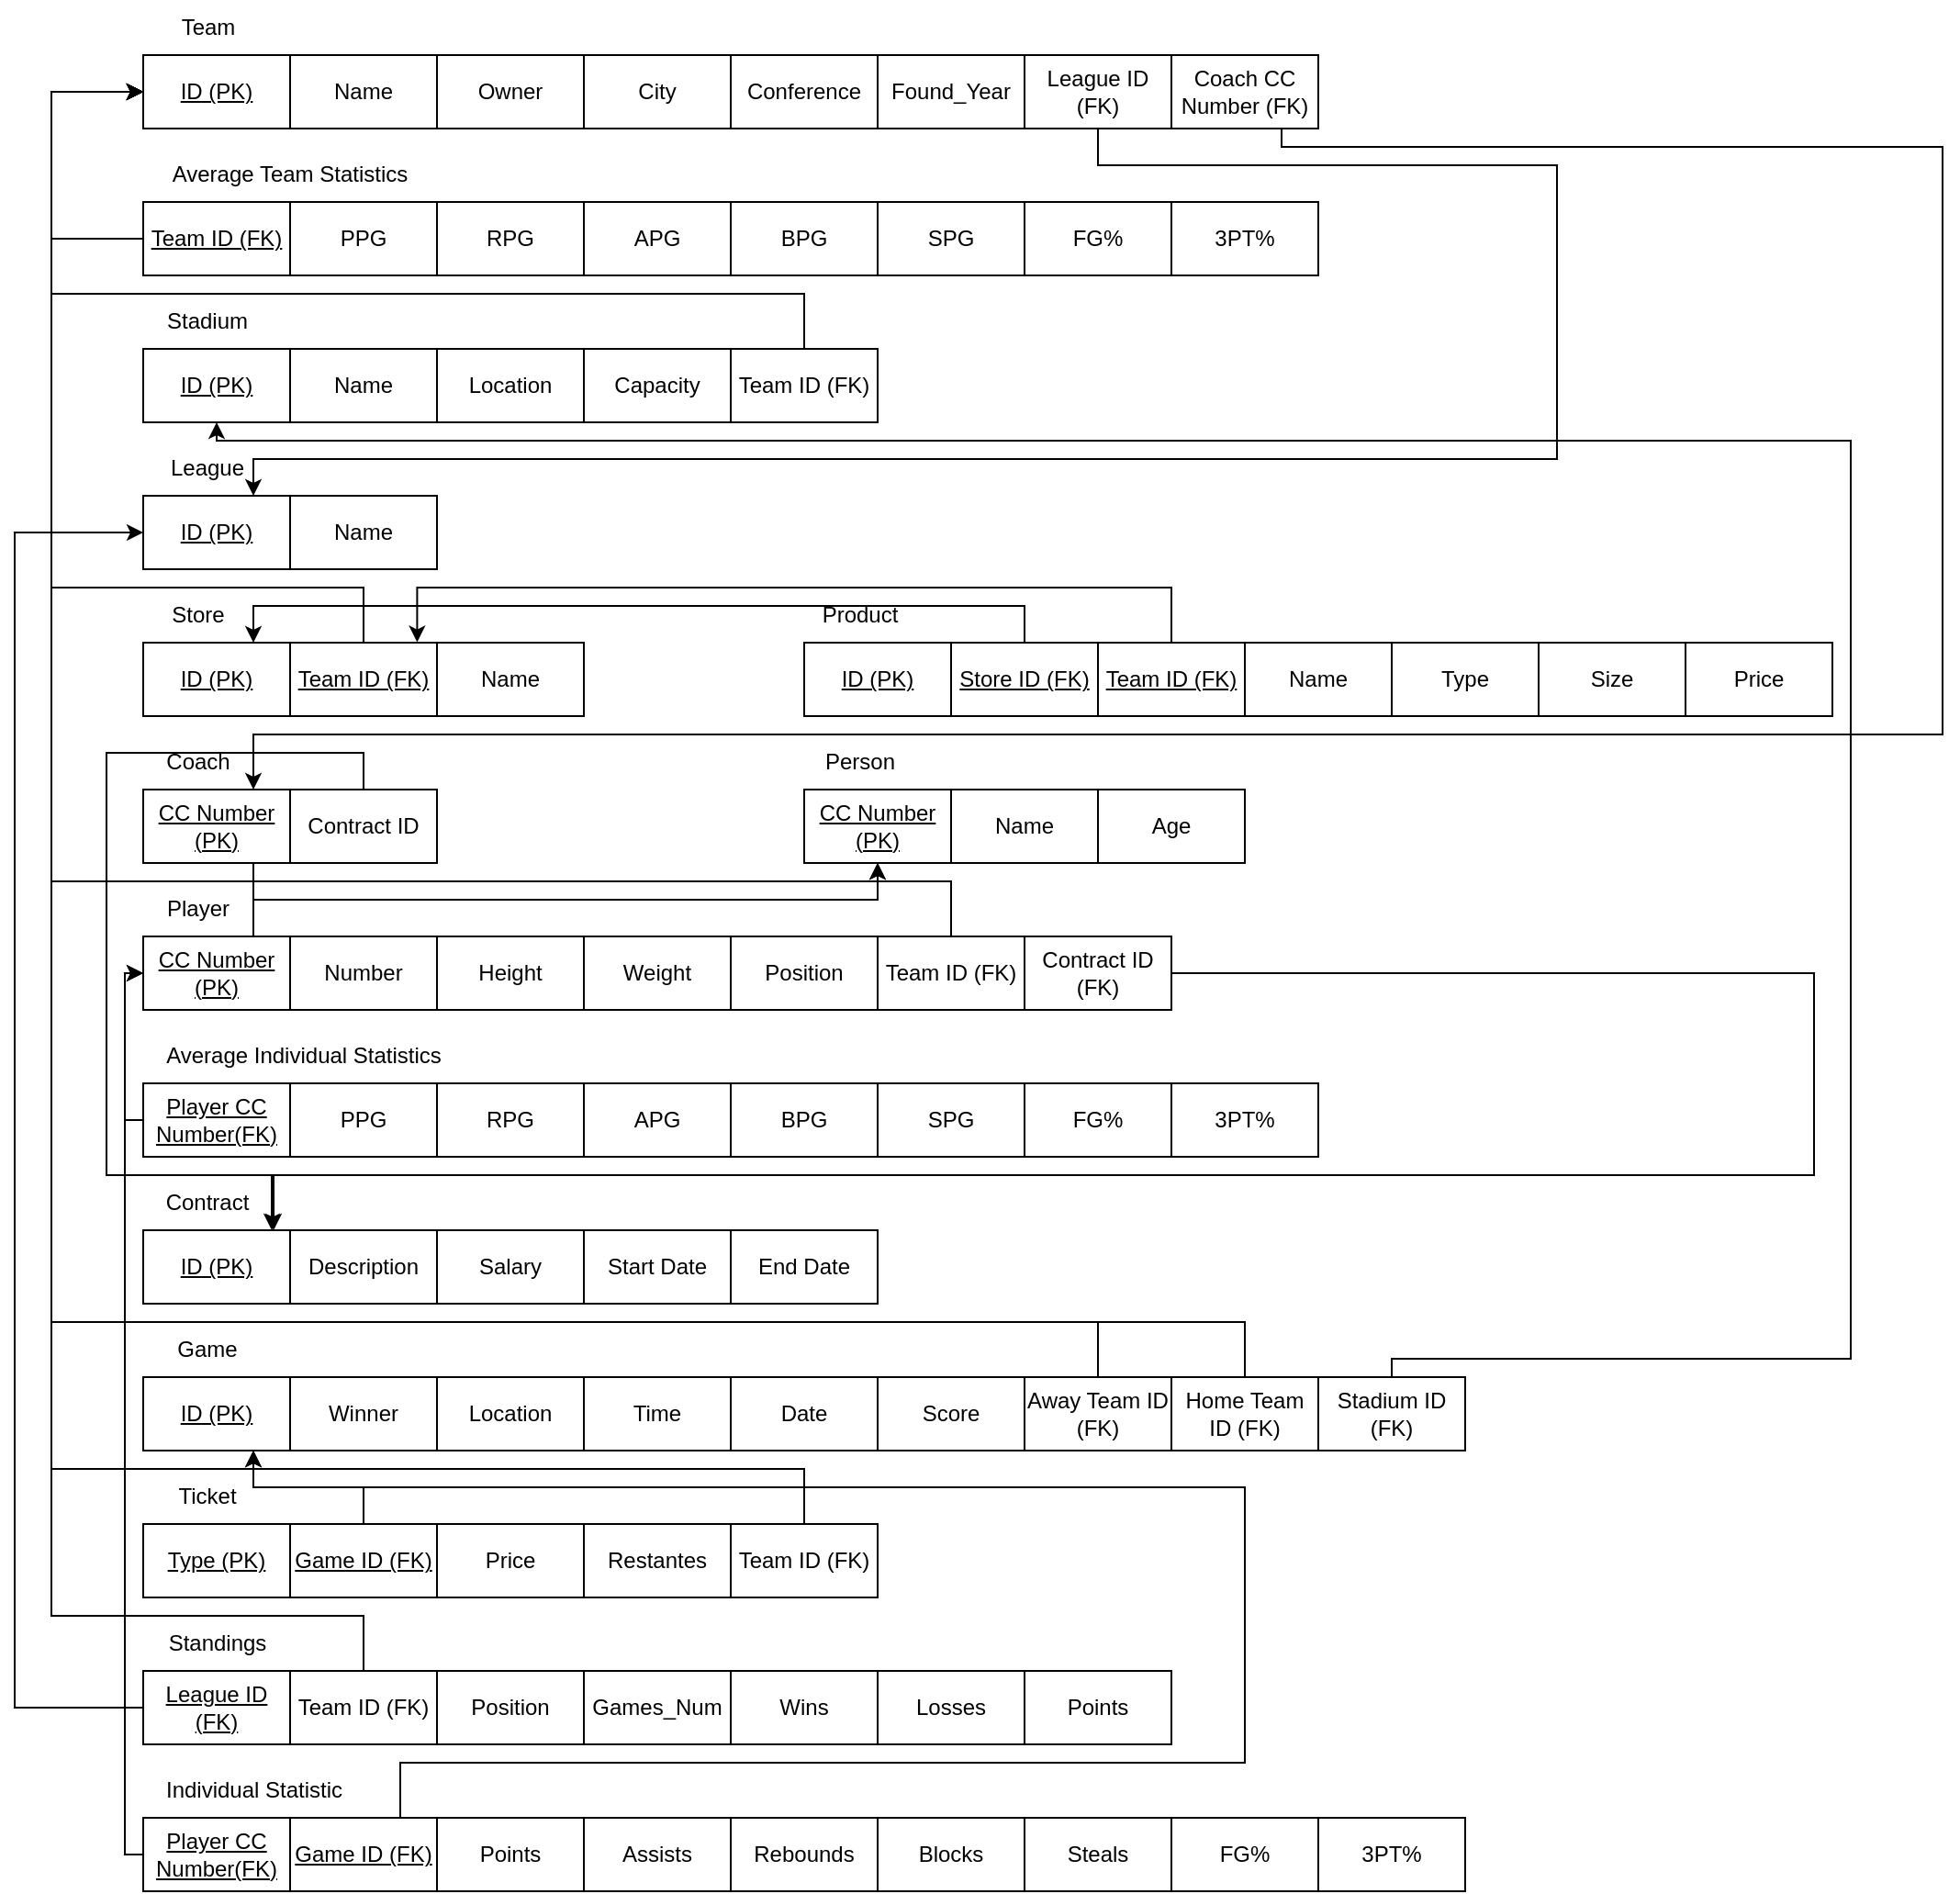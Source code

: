 <mxfile version="21.1.2" type="device">
  <diagram id="oLIgsOWftY_Ah2lZ6WgQ" name="Página-1">
    <mxGraphModel dx="708" dy="782" grid="1" gridSize="10" guides="1" tooltips="1" connect="1" arrows="1" fold="1" page="1" pageScale="1" pageWidth="827" pageHeight="1169" math="0" shadow="0">
      <root>
        <mxCell id="0" />
        <mxCell id="1" parent="0" />
        <mxCell id="G8rt144WM2_cW-RHIFGg-1" value="&lt;u&gt;ID (PK)&lt;/u&gt;" style="rounded=0;whiteSpace=wrap;html=1;" parent="1" vertex="1">
          <mxGeometry x="80" y="40" width="80" height="40" as="geometry" />
        </mxCell>
        <mxCell id="G8rt144WM2_cW-RHIFGg-2" value="Name" style="rounded=0;whiteSpace=wrap;html=1;" parent="1" vertex="1">
          <mxGeometry x="160" y="40" width="80" height="40" as="geometry" />
        </mxCell>
        <mxCell id="G8rt144WM2_cW-RHIFGg-3" value="Owner" style="rounded=0;whiteSpace=wrap;html=1;" parent="1" vertex="1">
          <mxGeometry x="240" y="40" width="80" height="40" as="geometry" />
        </mxCell>
        <mxCell id="G8rt144WM2_cW-RHIFGg-4" value="City" style="rounded=0;whiteSpace=wrap;html=1;" parent="1" vertex="1">
          <mxGeometry x="320" y="40" width="80" height="40" as="geometry" />
        </mxCell>
        <mxCell id="G8rt144WM2_cW-RHIFGg-5" value="Conference" style="rounded=0;whiteSpace=wrap;html=1;" parent="1" vertex="1">
          <mxGeometry x="400" y="40" width="80" height="40" as="geometry" />
        </mxCell>
        <mxCell id="G8rt144WM2_cW-RHIFGg-6" value="Found_Year" style="rounded=0;whiteSpace=wrap;html=1;" parent="1" vertex="1">
          <mxGeometry x="480" y="40" width="80" height="40" as="geometry" />
        </mxCell>
        <mxCell id="G8rt144WM2_cW-RHIFGg-135" style="edgeStyle=orthogonalEdgeStyle;rounded=0;orthogonalLoop=1;jettySize=auto;html=1;exitX=0;exitY=0.5;exitDx=0;exitDy=0;entryX=0;entryY=0.5;entryDx=0;entryDy=0;" parent="1" source="G8rt144WM2_cW-RHIFGg-9" edge="1" target="G8rt144WM2_cW-RHIFGg-1">
          <mxGeometry relative="1" as="geometry">
            <mxPoint x="120" y="80" as="targetPoint" />
            <Array as="points">
              <mxPoint x="30" y="140" />
              <mxPoint x="30" y="60" />
            </Array>
          </mxGeometry>
        </mxCell>
        <mxCell id="G8rt144WM2_cW-RHIFGg-7" value="Average Team Statistics" style="text;html=1;strokeColor=none;fillColor=none;align=center;verticalAlign=middle;whiteSpace=wrap;rounded=0;" parent="1" vertex="1">
          <mxGeometry x="90" y="90" width="140" height="30" as="geometry" />
        </mxCell>
        <mxCell id="G8rt144WM2_cW-RHIFGg-9" value="Team ID (FK)" style="rounded=0;whiteSpace=wrap;html=1;fontStyle=4" parent="1" vertex="1">
          <mxGeometry x="80" y="120" width="80" height="40" as="geometry" />
        </mxCell>
        <mxCell id="G8rt144WM2_cW-RHIFGg-10" value="PPG" style="rounded=0;whiteSpace=wrap;html=1;" parent="1" vertex="1">
          <mxGeometry x="160" y="120" width="80" height="40" as="geometry" />
        </mxCell>
        <mxCell id="G8rt144WM2_cW-RHIFGg-11" value="RPG" style="rounded=0;whiteSpace=wrap;html=1;" parent="1" vertex="1">
          <mxGeometry x="240" y="120" width="80" height="40" as="geometry" />
        </mxCell>
        <mxCell id="G8rt144WM2_cW-RHIFGg-12" value="APG" style="rounded=0;whiteSpace=wrap;html=1;" parent="1" vertex="1">
          <mxGeometry x="320" y="120" width="80" height="40" as="geometry" />
        </mxCell>
        <mxCell id="G8rt144WM2_cW-RHIFGg-13" value="BPG" style="rounded=0;whiteSpace=wrap;html=1;" parent="1" vertex="1">
          <mxGeometry x="400" y="120" width="80" height="40" as="geometry" />
        </mxCell>
        <mxCell id="G8rt144WM2_cW-RHIFGg-14" value="SPG" style="rounded=0;whiteSpace=wrap;html=1;" parent="1" vertex="1">
          <mxGeometry x="480" y="120" width="80" height="40" as="geometry" />
        </mxCell>
        <mxCell id="G8rt144WM2_cW-RHIFGg-15" value="FG%" style="rounded=0;whiteSpace=wrap;html=1;" parent="1" vertex="1">
          <mxGeometry x="560" y="120" width="80" height="40" as="geometry" />
        </mxCell>
        <mxCell id="G8rt144WM2_cW-RHIFGg-16" value="3PT%" style="rounded=0;whiteSpace=wrap;html=1;" parent="1" vertex="1">
          <mxGeometry x="640" y="120" width="80" height="40" as="geometry" />
        </mxCell>
        <mxCell id="G8rt144WM2_cW-RHIFGg-17" value="Stadium" style="text;html=1;strokeColor=none;fillColor=none;align=center;verticalAlign=middle;whiteSpace=wrap;rounded=0;" parent="1" vertex="1">
          <mxGeometry x="80" y="170" width="70" height="30" as="geometry" />
        </mxCell>
        <mxCell id="G8rt144WM2_cW-RHIFGg-133" style="edgeStyle=orthogonalEdgeStyle;rounded=0;orthogonalLoop=1;jettySize=auto;html=1;exitX=0.5;exitY=0;exitDx=0;exitDy=0;entryX=0;entryY=0.5;entryDx=0;entryDy=0;" parent="1" source="G8rt144WM2_cW-RHIFGg-18" target="G8rt144WM2_cW-RHIFGg-1" edge="1">
          <mxGeometry relative="1" as="geometry">
            <mxPoint x="70" y="60" as="targetPoint" />
            <Array as="points">
              <mxPoint x="440" y="170" />
              <mxPoint x="30" y="170" />
              <mxPoint x="30" y="60" />
            </Array>
          </mxGeometry>
        </mxCell>
        <mxCell id="G8rt144WM2_cW-RHIFGg-18" value="Team ID (FK)" style="rounded=0;whiteSpace=wrap;html=1;" parent="1" vertex="1">
          <mxGeometry x="400" y="200" width="80" height="40" as="geometry" />
        </mxCell>
        <mxCell id="G8rt144WM2_cW-RHIFGg-20" value="Name" style="rounded=0;whiteSpace=wrap;html=1;" parent="1" vertex="1">
          <mxGeometry x="160" y="200" width="80" height="40" as="geometry" />
        </mxCell>
        <mxCell id="G8rt144WM2_cW-RHIFGg-21" value="Location" style="rounded=0;whiteSpace=wrap;html=1;" parent="1" vertex="1">
          <mxGeometry x="240" y="200" width="80" height="40" as="geometry" />
        </mxCell>
        <mxCell id="G8rt144WM2_cW-RHIFGg-22" value="Capacity" style="rounded=0;whiteSpace=wrap;html=1;" parent="1" vertex="1">
          <mxGeometry x="320" y="200" width="80" height="40" as="geometry" />
        </mxCell>
        <mxCell id="G8rt144WM2_cW-RHIFGg-23" value="League" style="text;html=1;strokeColor=none;fillColor=none;align=center;verticalAlign=middle;whiteSpace=wrap;rounded=0;" parent="1" vertex="1">
          <mxGeometry x="80" y="250" width="70" height="30" as="geometry" />
        </mxCell>
        <mxCell id="G8rt144WM2_cW-RHIFGg-104" style="edgeStyle=orthogonalEdgeStyle;rounded=0;orthogonalLoop=1;jettySize=auto;html=1;exitX=0.75;exitY=0;exitDx=0;exitDy=0;entryX=0.5;entryY=1;entryDx=0;entryDy=0;endArrow=none;endFill=0;startArrow=classic;startFill=1;" parent="1" source="G8rt144WM2_cW-RHIFGg-24" target="G8rt144WM2_cW-RHIFGg-103" edge="1">
          <mxGeometry relative="1" as="geometry">
            <Array as="points">
              <mxPoint x="140" y="260" />
              <mxPoint x="850" y="260" />
              <mxPoint x="850" y="100" />
              <mxPoint x="600" y="100" />
            </Array>
          </mxGeometry>
        </mxCell>
        <mxCell id="G8rt144WM2_cW-RHIFGg-24" value="&lt;u&gt;ID (PK)&lt;/u&gt;" style="rounded=0;whiteSpace=wrap;html=1;" parent="1" vertex="1">
          <mxGeometry x="80" y="280" width="80" height="40" as="geometry" />
        </mxCell>
        <mxCell id="G8rt144WM2_cW-RHIFGg-25" value="Name" style="rounded=0;whiteSpace=wrap;html=1;" parent="1" vertex="1">
          <mxGeometry x="160" y="280" width="80" height="40" as="geometry" />
        </mxCell>
        <mxCell id="G8rt144WM2_cW-RHIFGg-28" value="Store" style="text;html=1;strokeColor=none;fillColor=none;align=center;verticalAlign=middle;whiteSpace=wrap;rounded=0;" parent="1" vertex="1">
          <mxGeometry x="75" y="330" width="70" height="30" as="geometry" />
        </mxCell>
        <mxCell id="G8rt144WM2_cW-RHIFGg-132" style="edgeStyle=orthogonalEdgeStyle;rounded=0;orthogonalLoop=1;jettySize=auto;html=1;exitX=0.5;exitY=0;exitDx=0;exitDy=0;entryX=0;entryY=0.5;entryDx=0;entryDy=0;" parent="1" source="G8rt144WM2_cW-RHIFGg-29" target="G8rt144WM2_cW-RHIFGg-1" edge="1">
          <mxGeometry relative="1" as="geometry">
            <Array as="points">
              <mxPoint x="200" y="330" />
              <mxPoint x="30" y="330" />
              <mxPoint x="30" y="60" />
            </Array>
          </mxGeometry>
        </mxCell>
        <mxCell id="G8rt144WM2_cW-RHIFGg-29" value="Team ID (FK)" style="rounded=0;whiteSpace=wrap;html=1;fontStyle=4" parent="1" vertex="1">
          <mxGeometry x="160" y="360" width="80" height="40" as="geometry" />
        </mxCell>
        <mxCell id="G8rt144WM2_cW-RHIFGg-30" value="&lt;u&gt;ID (PK)&lt;/u&gt;" style="rounded=0;whiteSpace=wrap;html=1;" parent="1" vertex="1">
          <mxGeometry x="80" y="360" width="80" height="40" as="geometry" />
        </mxCell>
        <mxCell id="G8rt144WM2_cW-RHIFGg-31" value="Name" style="rounded=0;whiteSpace=wrap;html=1;" parent="1" vertex="1">
          <mxGeometry x="240" y="360" width="80" height="40" as="geometry" />
        </mxCell>
        <mxCell id="G8rt144WM2_cW-RHIFGg-35" value="Coach" style="text;html=1;strokeColor=none;fillColor=none;align=center;verticalAlign=middle;whiteSpace=wrap;rounded=0;" parent="1" vertex="1">
          <mxGeometry x="75" y="410" width="70" height="30" as="geometry" />
        </mxCell>
        <mxCell id="Z7w5hxMgQ1ZSGmzWVv7X-7" style="edgeStyle=orthogonalEdgeStyle;rounded=0;orthogonalLoop=1;jettySize=auto;html=1;exitX=0.75;exitY=1;exitDx=0;exitDy=0;entryX=0.5;entryY=1;entryDx=0;entryDy=0;" parent="1" source="G8rt144WM2_cW-RHIFGg-37" target="Z7w5hxMgQ1ZSGmzWVv7X-8" edge="1">
          <mxGeometry relative="1" as="geometry">
            <mxPoint x="560" y="480" as="targetPoint" />
          </mxGeometry>
        </mxCell>
        <mxCell id="G8rt144WM2_cW-RHIFGg-37" value="&lt;u&gt;CC Number (PK)&lt;/u&gt;" style="rounded=0;whiteSpace=wrap;html=1;" parent="1" vertex="1">
          <mxGeometry x="80" y="440" width="80" height="40" as="geometry" />
        </mxCell>
        <mxCell id="G8rt144WM2_cW-RHIFGg-42" value="Player" style="text;html=1;strokeColor=none;fillColor=none;align=center;verticalAlign=middle;whiteSpace=wrap;rounded=0;" parent="1" vertex="1">
          <mxGeometry x="75" y="490" width="70" height="30" as="geometry" />
        </mxCell>
        <mxCell id="G8rt144WM2_cW-RHIFGg-126" style="edgeStyle=orthogonalEdgeStyle;rounded=0;orthogonalLoop=1;jettySize=auto;html=1;exitX=0.5;exitY=0;exitDx=0;exitDy=0;entryX=0;entryY=0.5;entryDx=0;entryDy=0;" parent="1" source="G8rt144WM2_cW-RHIFGg-43" target="G8rt144WM2_cW-RHIFGg-1" edge="1">
          <mxGeometry relative="1" as="geometry">
            <Array as="points">
              <mxPoint x="520" y="490" />
              <mxPoint x="30" y="490" />
              <mxPoint x="30" y="60" />
            </Array>
          </mxGeometry>
        </mxCell>
        <mxCell id="G8rt144WM2_cW-RHIFGg-43" value="Team ID (FK)" style="rounded=0;whiteSpace=wrap;html=1;" parent="1" vertex="1">
          <mxGeometry x="480" y="520" width="80" height="40" as="geometry" />
        </mxCell>
        <mxCell id="G8rt144WM2_cW-RHIFGg-46" value="Number" style="rounded=0;whiteSpace=wrap;html=1;" parent="1" vertex="1">
          <mxGeometry x="160" y="520" width="80" height="40" as="geometry" />
        </mxCell>
        <mxCell id="G8rt144WM2_cW-RHIFGg-47" value="Height" style="rounded=0;whiteSpace=wrap;html=1;" parent="1" vertex="1">
          <mxGeometry x="240" y="520" width="80" height="40" as="geometry" />
        </mxCell>
        <mxCell id="G8rt144WM2_cW-RHIFGg-48" value="Weight" style="rounded=0;whiteSpace=wrap;html=1;" parent="1" vertex="1">
          <mxGeometry x="320" y="520" width="80" height="40" as="geometry" />
        </mxCell>
        <mxCell id="G8rt144WM2_cW-RHIFGg-49" value="Position" style="rounded=0;whiteSpace=wrap;html=1;" parent="1" vertex="1">
          <mxGeometry x="400" y="520" width="80" height="40" as="geometry" />
        </mxCell>
        <mxCell id="G8rt144WM2_cW-RHIFGg-52" value="Average Individual Statistics" style="text;html=1;strokeColor=none;fillColor=none;align=center;verticalAlign=middle;whiteSpace=wrap;rounded=0;" parent="1" vertex="1">
          <mxGeometry x="90" y="570" width="155" height="30" as="geometry" />
        </mxCell>
        <mxCell id="G8rt144WM2_cW-RHIFGg-53" value="PPG" style="rounded=0;whiteSpace=wrap;html=1;" parent="1" vertex="1">
          <mxGeometry x="160" y="600" width="80" height="40" as="geometry" />
        </mxCell>
        <mxCell id="G8rt144WM2_cW-RHIFGg-54" value="RPG" style="rounded=0;whiteSpace=wrap;html=1;" parent="1" vertex="1">
          <mxGeometry x="240" y="600" width="80" height="40" as="geometry" />
        </mxCell>
        <mxCell id="G8rt144WM2_cW-RHIFGg-55" value="APG" style="rounded=0;whiteSpace=wrap;html=1;" parent="1" vertex="1">
          <mxGeometry x="320" y="600" width="80" height="40" as="geometry" />
        </mxCell>
        <mxCell id="G8rt144WM2_cW-RHIFGg-56" value="BPG" style="rounded=0;whiteSpace=wrap;html=1;" parent="1" vertex="1">
          <mxGeometry x="400" y="600" width="80" height="40" as="geometry" />
        </mxCell>
        <mxCell id="G8rt144WM2_cW-RHIFGg-57" value="SPG" style="rounded=0;whiteSpace=wrap;html=1;" parent="1" vertex="1">
          <mxGeometry x="480" y="600" width="80" height="40" as="geometry" />
        </mxCell>
        <mxCell id="G8rt144WM2_cW-RHIFGg-58" value="FG%" style="rounded=0;whiteSpace=wrap;html=1;" parent="1" vertex="1">
          <mxGeometry x="560" y="600" width="80" height="40" as="geometry" />
        </mxCell>
        <mxCell id="G8rt144WM2_cW-RHIFGg-59" value="3PT%" style="rounded=0;whiteSpace=wrap;html=1;" parent="1" vertex="1">
          <mxGeometry x="640" y="600" width="80" height="40" as="geometry" />
        </mxCell>
        <mxCell id="Ai_2hOqKXVwBx2akgkYQ-20" style="edgeStyle=orthogonalEdgeStyle;rounded=0;orthogonalLoop=1;jettySize=auto;html=1;exitX=0;exitY=0.5;exitDx=0;exitDy=0;entryX=0;entryY=0.5;entryDx=0;entryDy=0;" parent="1" source="G8rt144WM2_cW-RHIFGg-60" target="Z7w5hxMgQ1ZSGmzWVv7X-5" edge="1">
          <mxGeometry relative="1" as="geometry">
            <Array as="points">
              <mxPoint x="70" y="620" />
              <mxPoint x="70" y="540" />
            </Array>
          </mxGeometry>
        </mxCell>
        <mxCell id="G8rt144WM2_cW-RHIFGg-60" value="Player CC Number(FK)" style="rounded=0;whiteSpace=wrap;html=1;fontStyle=4" parent="1" vertex="1">
          <mxGeometry x="80" y="600" width="80" height="40" as="geometry" />
        </mxCell>
        <mxCell id="G8rt144WM2_cW-RHIFGg-62" value="Contract" style="text;html=1;strokeColor=none;fillColor=none;align=center;verticalAlign=middle;whiteSpace=wrap;rounded=0;" parent="1" vertex="1">
          <mxGeometry x="80" y="650" width="70" height="30" as="geometry" />
        </mxCell>
        <mxCell id="G8rt144WM2_cW-RHIFGg-128" style="edgeStyle=orthogonalEdgeStyle;rounded=0;orthogonalLoop=1;jettySize=auto;html=1;entryX=1;entryY=0.5;entryDx=0;entryDy=0;endArrow=none;endFill=0;startArrow=classic;startFill=1;" parent="1" source="G8rt144WM2_cW-RHIFGg-88" target="G8rt144WM2_cW-RHIFGg-127" edge="1">
          <mxGeometry relative="1" as="geometry">
            <Array as="points">
              <mxPoint x="150" y="650" />
              <mxPoint x="990" y="650" />
              <mxPoint x="990" y="540" />
            </Array>
          </mxGeometry>
        </mxCell>
        <mxCell id="G8rt144WM2_cW-RHIFGg-65" value="Start Date" style="rounded=0;whiteSpace=wrap;html=1;" parent="1" vertex="1">
          <mxGeometry x="320" y="680" width="80" height="40" as="geometry" />
        </mxCell>
        <mxCell id="G8rt144WM2_cW-RHIFGg-66" value="End Date" style="rounded=0;whiteSpace=wrap;html=1;" parent="1" vertex="1">
          <mxGeometry x="400" y="680" width="80" height="40" as="geometry" />
        </mxCell>
        <mxCell id="G8rt144WM2_cW-RHIFGg-67" value="Description" style="rounded=0;whiteSpace=wrap;html=1;" parent="1" vertex="1">
          <mxGeometry x="160" y="680" width="80" height="40" as="geometry" />
        </mxCell>
        <mxCell id="G8rt144WM2_cW-RHIFGg-68" value="Salary" style="rounded=0;whiteSpace=wrap;html=1;" parent="1" vertex="1">
          <mxGeometry x="240" y="680" width="80" height="40" as="geometry" />
        </mxCell>
        <mxCell id="G8rt144WM2_cW-RHIFGg-71" value="Game" style="text;html=1;strokeColor=none;fillColor=none;align=center;verticalAlign=middle;whiteSpace=wrap;rounded=0;" parent="1" vertex="1">
          <mxGeometry x="80" y="730" width="70" height="30" as="geometry" />
        </mxCell>
        <mxCell id="G8rt144WM2_cW-RHIFGg-72" value="&lt;u&gt;ID (PK)&lt;/u&gt;" style="rounded=0;whiteSpace=wrap;html=1;" parent="1" vertex="1">
          <mxGeometry x="80" y="760" width="80" height="40" as="geometry" />
        </mxCell>
        <mxCell id="G8rt144WM2_cW-RHIFGg-120" style="edgeStyle=orthogonalEdgeStyle;rounded=0;orthogonalLoop=1;jettySize=auto;html=1;exitX=0.5;exitY=0;exitDx=0;exitDy=0;entryX=0;entryY=0.5;entryDx=0;entryDy=0;" parent="1" source="G8rt144WM2_cW-RHIFGg-73" target="G8rt144WM2_cW-RHIFGg-1" edge="1">
          <mxGeometry relative="1" as="geometry">
            <Array as="points">
              <mxPoint x="680" y="730" />
              <mxPoint x="30" y="730" />
              <mxPoint x="30" y="60" />
            </Array>
          </mxGeometry>
        </mxCell>
        <mxCell id="G8rt144WM2_cW-RHIFGg-73" value="Home Team ID (FK)" style="rounded=0;whiteSpace=wrap;html=1;" parent="1" vertex="1">
          <mxGeometry x="640" y="760" width="80" height="40" as="geometry" />
        </mxCell>
        <mxCell id="G8rt144WM2_cW-RHIFGg-119" style="edgeStyle=orthogonalEdgeStyle;rounded=0;orthogonalLoop=1;jettySize=auto;html=1;exitX=0.5;exitY=0;exitDx=0;exitDy=0;entryX=0;entryY=0.5;entryDx=0;entryDy=0;" parent="1" source="G8rt144WM2_cW-RHIFGg-74" target="G8rt144WM2_cW-RHIFGg-1" edge="1">
          <mxGeometry relative="1" as="geometry">
            <Array as="points">
              <mxPoint x="600" y="730" />
              <mxPoint x="30" y="730" />
              <mxPoint x="30" y="60" />
            </Array>
          </mxGeometry>
        </mxCell>
        <mxCell id="G8rt144WM2_cW-RHIFGg-74" value="Away Team ID (FK)" style="rounded=0;whiteSpace=wrap;html=1;" parent="1" vertex="1">
          <mxGeometry x="560" y="760" width="80" height="40" as="geometry" />
        </mxCell>
        <mxCell id="G8rt144WM2_cW-RHIFGg-75" value="Winner" style="rounded=0;whiteSpace=wrap;html=1;" parent="1" vertex="1">
          <mxGeometry x="160" y="760" width="80" height="40" as="geometry" />
        </mxCell>
        <mxCell id="G8rt144WM2_cW-RHIFGg-76" value="Score" style="rounded=0;whiteSpace=wrap;html=1;" parent="1" vertex="1">
          <mxGeometry x="480" y="760" width="80" height="40" as="geometry" />
        </mxCell>
        <mxCell id="G8rt144WM2_cW-RHIFGg-77" value="Date" style="rounded=0;whiteSpace=wrap;html=1;" parent="1" vertex="1">
          <mxGeometry x="400" y="760" width="80" height="40" as="geometry" />
        </mxCell>
        <mxCell id="G8rt144WM2_cW-RHIFGg-88" value="&lt;u&gt;ID (PK)&lt;/u&gt;" style="whiteSpace=wrap;html=1;" parent="1" vertex="1">
          <mxGeometry x="80" y="680" width="80" height="40" as="geometry" />
        </mxCell>
        <mxCell id="G8rt144WM2_cW-RHIFGg-90" value="Ticket" style="text;html=1;strokeColor=none;fillColor=none;align=center;verticalAlign=middle;whiteSpace=wrap;rounded=0;" parent="1" vertex="1">
          <mxGeometry x="80" y="810" width="70" height="30" as="geometry" />
        </mxCell>
        <mxCell id="G8rt144WM2_cW-RHIFGg-91" value="&lt;u&gt;Type (PK)&lt;/u&gt;" style="rounded=0;whiteSpace=wrap;html=1;" parent="1" vertex="1">
          <mxGeometry x="80" y="840" width="80" height="40" as="geometry" />
        </mxCell>
        <mxCell id="G8rt144WM2_cW-RHIFGg-122" style="edgeStyle=orthogonalEdgeStyle;rounded=0;orthogonalLoop=1;jettySize=auto;html=1;exitX=0.5;exitY=0;exitDx=0;exitDy=0;entryX=0.75;entryY=1;entryDx=0;entryDy=0;" parent="1" source="G8rt144WM2_cW-RHIFGg-92" target="G8rt144WM2_cW-RHIFGg-72" edge="1">
          <mxGeometry relative="1" as="geometry">
            <Array as="points">
              <mxPoint x="200" y="820" />
              <mxPoint x="140" y="820" />
            </Array>
          </mxGeometry>
        </mxCell>
        <mxCell id="G8rt144WM2_cW-RHIFGg-92" value="Game ID (FK)" style="rounded=0;whiteSpace=wrap;html=1;fontStyle=4" parent="1" vertex="1">
          <mxGeometry x="160" y="840" width="80" height="40" as="geometry" />
        </mxCell>
        <mxCell id="G8rt144WM2_cW-RHIFGg-94" value="&lt;u&gt;ID (PK)&lt;/u&gt;" style="rounded=0;whiteSpace=wrap;html=1;" parent="1" vertex="1">
          <mxGeometry x="80" y="200" width="80" height="40" as="geometry" />
        </mxCell>
        <mxCell id="G8rt144WM2_cW-RHIFGg-97" value="Price" style="rounded=0;whiteSpace=wrap;html=1;" parent="1" vertex="1">
          <mxGeometry x="240" y="840" width="80" height="40" as="geometry" />
        </mxCell>
        <mxCell id="G8rt144WM2_cW-RHIFGg-102" value="Team" style="text;html=1;align=center;verticalAlign=middle;resizable=0;points=[];autosize=1;strokeColor=none;fillColor=none;" parent="1" vertex="1">
          <mxGeometry x="90" y="10" width="50" height="30" as="geometry" />
        </mxCell>
        <mxCell id="G8rt144WM2_cW-RHIFGg-103" value="League ID (FK)" style="rounded=0;whiteSpace=wrap;html=1;" parent="1" vertex="1">
          <mxGeometry x="560" y="40" width="80" height="40" as="geometry" />
        </mxCell>
        <mxCell id="G8rt144WM2_cW-RHIFGg-106" value="Position" style="whiteSpace=wrap;html=1;fontStyle=0" parent="1" vertex="1">
          <mxGeometry x="240" y="920" width="80" height="40" as="geometry" />
        </mxCell>
        <mxCell id="G8rt144WM2_cW-RHIFGg-107" value="Standings" style="text;html=1;align=center;verticalAlign=middle;resizable=0;points=[];autosize=1;strokeColor=none;fillColor=none;" parent="1" vertex="1">
          <mxGeometry x="80" y="890" width="80" height="30" as="geometry" />
        </mxCell>
        <mxCell id="G8rt144WM2_cW-RHIFGg-109" value="Games_Num" style="whiteSpace=wrap;html=1;fontStyle=0" parent="1" vertex="1">
          <mxGeometry x="320" y="920" width="80" height="40" as="geometry" />
        </mxCell>
        <mxCell id="G8rt144WM2_cW-RHIFGg-110" value="Wins" style="whiteSpace=wrap;html=1;fontStyle=0" parent="1" vertex="1">
          <mxGeometry x="400" y="920" width="80" height="40" as="geometry" />
        </mxCell>
        <mxCell id="G8rt144WM2_cW-RHIFGg-111" value="Losses" style="whiteSpace=wrap;html=1;fontStyle=0" parent="1" vertex="1">
          <mxGeometry x="480" y="920" width="80" height="40" as="geometry" />
        </mxCell>
        <mxCell id="G8rt144WM2_cW-RHIFGg-114" style="edgeStyle=orthogonalEdgeStyle;rounded=0;orthogonalLoop=1;jettySize=auto;html=1;exitX=0;exitY=0.5;exitDx=0;exitDy=0;entryX=0;entryY=0.5;entryDx=0;entryDy=0;" parent="1" source="G8rt144WM2_cW-RHIFGg-113" target="G8rt144WM2_cW-RHIFGg-24" edge="1">
          <mxGeometry relative="1" as="geometry">
            <Array as="points">
              <mxPoint x="10" y="940" />
              <mxPoint x="10" y="300" />
            </Array>
          </mxGeometry>
        </mxCell>
        <mxCell id="G8rt144WM2_cW-RHIFGg-113" value="League ID (FK)" style="whiteSpace=wrap;html=1;fontStyle=4" parent="1" vertex="1">
          <mxGeometry x="80" y="920" width="80" height="40" as="geometry" />
        </mxCell>
        <mxCell id="G8rt144WM2_cW-RHIFGg-116" style="edgeStyle=orthogonalEdgeStyle;rounded=0;orthogonalLoop=1;jettySize=auto;html=1;exitX=0.5;exitY=0;exitDx=0;exitDy=0;entryX=0;entryY=0.5;entryDx=0;entryDy=0;" parent="1" source="G8rt144WM2_cW-RHIFGg-115" target="G8rt144WM2_cW-RHIFGg-1" edge="1">
          <mxGeometry relative="1" as="geometry">
            <Array as="points">
              <mxPoint x="440" y="810" />
              <mxPoint x="30" y="810" />
              <mxPoint x="30" y="60" />
            </Array>
          </mxGeometry>
        </mxCell>
        <mxCell id="G8rt144WM2_cW-RHIFGg-115" value="Team ID (FK)" style="rounded=0;whiteSpace=wrap;html=1;" parent="1" vertex="1">
          <mxGeometry x="400" y="840" width="80" height="40" as="geometry" />
        </mxCell>
        <mxCell id="G8rt144WM2_cW-RHIFGg-117" value="Location" style="rounded=0;whiteSpace=wrap;html=1;" parent="1" vertex="1">
          <mxGeometry x="240" y="760" width="80" height="40" as="geometry" />
        </mxCell>
        <mxCell id="G8rt144WM2_cW-RHIFGg-118" value="Time" style="rounded=0;whiteSpace=wrap;html=1;" parent="1" vertex="1">
          <mxGeometry x="320" y="760" width="80" height="40" as="geometry" />
        </mxCell>
        <mxCell id="G8rt144WM2_cW-RHIFGg-127" value="Contract ID (FK)" style="rounded=0;whiteSpace=wrap;html=1;" parent="1" vertex="1">
          <mxGeometry x="560" y="520" width="80" height="40" as="geometry" />
        </mxCell>
        <mxCell id="G8rt144WM2_cW-RHIFGg-130" style="edgeStyle=orthogonalEdgeStyle;rounded=0;orthogonalLoop=1;jettySize=auto;html=1;exitX=0.75;exitY=1;exitDx=0;exitDy=0;entryX=0.75;entryY=0;entryDx=0;entryDy=0;" parent="1" target="G8rt144WM2_cW-RHIFGg-37" edge="1">
          <mxGeometry relative="1" as="geometry">
            <Array as="points">
              <mxPoint x="700" y="90" />
              <mxPoint x="1060" y="90" />
              <mxPoint x="1060" y="410" />
              <mxPoint x="140" y="410" />
            </Array>
            <mxPoint x="700" y="80" as="sourcePoint" />
          </mxGeometry>
        </mxCell>
        <mxCell id="KJiCYu2wYnRPmAsTG2tg-2" style="edgeStyle=orthogonalEdgeStyle;rounded=0;orthogonalLoop=1;jettySize=auto;html=1;exitX=0.5;exitY=0;exitDx=0;exitDy=0;entryX=0.5;entryY=1;entryDx=0;entryDy=0;" parent="1" source="KJiCYu2wYnRPmAsTG2tg-1" target="G8rt144WM2_cW-RHIFGg-94" edge="1">
          <mxGeometry relative="1" as="geometry">
            <Array as="points">
              <mxPoint x="760" y="750" />
              <mxPoint x="1010" y="750" />
              <mxPoint x="1010" y="250" />
              <mxPoint x="120" y="250" />
            </Array>
          </mxGeometry>
        </mxCell>
        <mxCell id="KJiCYu2wYnRPmAsTG2tg-1" value="Stadium ID (FK)" style="rounded=0;whiteSpace=wrap;html=1;" parent="1" vertex="1">
          <mxGeometry x="720" y="760" width="80" height="40" as="geometry" />
        </mxCell>
        <mxCell id="KJiCYu2wYnRPmAsTG2tg-5" value="Points" style="whiteSpace=wrap;html=1;fontStyle=0" parent="1" vertex="1">
          <mxGeometry x="560" y="920" width="80" height="40" as="geometry" />
        </mxCell>
        <mxCell id="KJiCYu2wYnRPmAsTG2tg-12" value="ID (PK)" style="rounded=0;whiteSpace=wrap;html=1;fontStyle=4" parent="1" vertex="1">
          <mxGeometry x="440" y="360" width="80" height="40" as="geometry" />
        </mxCell>
        <mxCell id="KJiCYu2wYnRPmAsTG2tg-13" value="Type" style="rounded=0;whiteSpace=wrap;html=1;" parent="1" vertex="1">
          <mxGeometry x="760" y="360" width="80" height="40" as="geometry" />
        </mxCell>
        <mxCell id="KJiCYu2wYnRPmAsTG2tg-14" value="Price" style="rounded=0;whiteSpace=wrap;html=1;" parent="1" vertex="1">
          <mxGeometry x="920" y="360" width="80" height="40" as="geometry" />
        </mxCell>
        <mxCell id="KJiCYu2wYnRPmAsTG2tg-15" value="Size" style="rounded=0;whiteSpace=wrap;html=1;" parent="1" vertex="1">
          <mxGeometry x="840" y="360" width="80" height="40" as="geometry" />
        </mxCell>
        <mxCell id="KJiCYu2wYnRPmAsTG2tg-19" style="edgeStyle=orthogonalEdgeStyle;rounded=0;orthogonalLoop=1;jettySize=auto;html=1;exitX=0.5;exitY=0;exitDx=0;exitDy=0;entryX=0.75;entryY=0;entryDx=0;entryDy=0;" parent="1" source="KJiCYu2wYnRPmAsTG2tg-16" target="G8rt144WM2_cW-RHIFGg-30" edge="1">
          <mxGeometry relative="1" as="geometry">
            <Array as="points">
              <mxPoint x="560" y="340" />
              <mxPoint x="140" y="340" />
            </Array>
          </mxGeometry>
        </mxCell>
        <mxCell id="KJiCYu2wYnRPmAsTG2tg-16" value="&lt;u&gt;Store ID (FK)&lt;/u&gt;" style="rounded=0;whiteSpace=wrap;html=1;" parent="1" vertex="1">
          <mxGeometry x="520" y="360" width="80" height="40" as="geometry" />
        </mxCell>
        <mxCell id="KJiCYu2wYnRPmAsTG2tg-18" value="Name" style="rounded=0;whiteSpace=wrap;html=1;" parent="1" vertex="1">
          <mxGeometry x="680" y="360" width="80" height="40" as="geometry" />
        </mxCell>
        <mxCell id="KJiCYu2wYnRPmAsTG2tg-20" value="Product" style="text;html=1;align=center;verticalAlign=middle;resizable=0;points=[];autosize=1;strokeColor=none;fillColor=none;" parent="1" vertex="1">
          <mxGeometry x="440" y="330" width="60" height="30" as="geometry" />
        </mxCell>
        <mxCell id="Z7w5hxMgQ1ZSGmzWVv7X-1" value="Person" style="text;html=1;align=center;verticalAlign=middle;resizable=0;points=[];autosize=1;strokeColor=none;fillColor=none;" parent="1" vertex="1">
          <mxGeometry x="440" y="410" width="60" height="30" as="geometry" />
        </mxCell>
        <mxCell id="Z7w5hxMgQ1ZSGmzWVv7X-2" value="Age" style="rounded=0;whiteSpace=wrap;html=1;" parent="1" vertex="1">
          <mxGeometry x="600" y="440" width="80" height="40" as="geometry" />
        </mxCell>
        <mxCell id="Z7w5hxMgQ1ZSGmzWVv7X-3" value="Name" style="rounded=0;whiteSpace=wrap;html=1;" parent="1" vertex="1">
          <mxGeometry x="520" y="440" width="80" height="40" as="geometry" />
        </mxCell>
        <mxCell id="Z7w5hxMgQ1ZSGmzWVv7X-6" style="edgeStyle=orthogonalEdgeStyle;rounded=0;orthogonalLoop=1;jettySize=auto;html=1;exitX=0.75;exitY=0;exitDx=0;exitDy=0;entryX=0.5;entryY=1;entryDx=0;entryDy=0;" parent="1" source="Z7w5hxMgQ1ZSGmzWVv7X-5" target="Z7w5hxMgQ1ZSGmzWVv7X-8" edge="1">
          <mxGeometry relative="1" as="geometry">
            <mxPoint x="560" y="480" as="targetPoint" />
          </mxGeometry>
        </mxCell>
        <mxCell id="Z7w5hxMgQ1ZSGmzWVv7X-5" value="&lt;u&gt;CC Number (PK)&lt;/u&gt;" style="rounded=0;whiteSpace=wrap;html=1;" parent="1" vertex="1">
          <mxGeometry x="80" y="520" width="80" height="40" as="geometry" />
        </mxCell>
        <mxCell id="Z7w5hxMgQ1ZSGmzWVv7X-8" value="&lt;u&gt;CC Number (PK)&lt;/u&gt;" style="rounded=0;whiteSpace=wrap;html=1;" parent="1" vertex="1">
          <mxGeometry x="440" y="440" width="80" height="40" as="geometry" />
        </mxCell>
        <mxCell id="Z7w5hxMgQ1ZSGmzWVv7X-11" style="edgeStyle=orthogonalEdgeStyle;rounded=0;orthogonalLoop=1;jettySize=auto;html=1;exitX=0.5;exitY=0;exitDx=0;exitDy=0;entryX=0.865;entryY=-0.005;entryDx=0;entryDy=0;entryPerimeter=0;" parent="1" source="Z7w5hxMgQ1ZSGmzWVv7X-10" target="G8rt144WM2_cW-RHIFGg-29" edge="1">
          <mxGeometry relative="1" as="geometry">
            <Array as="points">
              <mxPoint x="640" y="330" />
              <mxPoint x="229" y="330" />
            </Array>
          </mxGeometry>
        </mxCell>
        <mxCell id="Z7w5hxMgQ1ZSGmzWVv7X-10" value="Team ID (FK)" style="rounded=0;whiteSpace=wrap;html=1;fontStyle=4" parent="1" vertex="1">
          <mxGeometry x="600" y="360" width="80" height="40" as="geometry" />
        </mxCell>
        <mxCell id="xIJRfMv0uM2f2h_o9VfL-2" value="Coach CC Number (FK)" style="rounded=0;whiteSpace=wrap;html=1;" parent="1" vertex="1">
          <mxGeometry x="640" y="40" width="80" height="40" as="geometry" />
        </mxCell>
        <mxCell id="AwvjGVaj7ItWjTfU20gk-5" style="edgeStyle=orthogonalEdgeStyle;rounded=0;orthogonalLoop=1;jettySize=auto;html=1;exitX=0.5;exitY=0;exitDx=0;exitDy=0;entryX=0.888;entryY=0;entryDx=0;entryDy=0;entryPerimeter=0;" parent="1" source="AwvjGVaj7ItWjTfU20gk-4" target="G8rt144WM2_cW-RHIFGg-88" edge="1">
          <mxGeometry relative="1" as="geometry">
            <Array as="points">
              <mxPoint x="200" y="420" />
              <mxPoint x="60" y="420" />
              <mxPoint x="60" y="650" />
              <mxPoint x="151" y="650" />
            </Array>
          </mxGeometry>
        </mxCell>
        <mxCell id="AwvjGVaj7ItWjTfU20gk-4" value="Contract ID" style="rounded=0;whiteSpace=wrap;html=1;" parent="1" vertex="1">
          <mxGeometry x="160" y="440" width="80" height="40" as="geometry" />
        </mxCell>
        <mxCell id="Ai_2hOqKXVwBx2akgkYQ-2" value="Individual Statistic" style="text;html=1;align=center;verticalAlign=middle;resizable=0;points=[];autosize=1;strokeColor=none;fillColor=none;" parent="1" vertex="1">
          <mxGeometry x="80" y="970" width="120" height="30" as="geometry" />
        </mxCell>
        <mxCell id="Ai_2hOqKXVwBx2akgkYQ-21" style="edgeStyle=orthogonalEdgeStyle;rounded=0;orthogonalLoop=1;jettySize=auto;html=1;exitX=0;exitY=0.5;exitDx=0;exitDy=0;entryX=0;entryY=0.5;entryDx=0;entryDy=0;" parent="1" source="Ai_2hOqKXVwBx2akgkYQ-3" target="Z7w5hxMgQ1ZSGmzWVv7X-5" edge="1">
          <mxGeometry relative="1" as="geometry">
            <Array as="points">
              <mxPoint x="70" y="1020" />
              <mxPoint x="70" y="540" />
            </Array>
          </mxGeometry>
        </mxCell>
        <mxCell id="Ai_2hOqKXVwBx2akgkYQ-3" value="Player CC Number(FK)" style="rounded=0;whiteSpace=wrap;html=1;fontStyle=4" parent="1" vertex="1">
          <mxGeometry x="80" y="1000" width="80" height="40" as="geometry" />
        </mxCell>
        <mxCell id="Ai_2hOqKXVwBx2akgkYQ-22" style="edgeStyle=orthogonalEdgeStyle;rounded=0;orthogonalLoop=1;jettySize=auto;html=1;exitX=0.75;exitY=0;exitDx=0;exitDy=0;entryX=0.75;entryY=1;entryDx=0;entryDy=0;" parent="1" source="Ai_2hOqKXVwBx2akgkYQ-4" target="G8rt144WM2_cW-RHIFGg-72" edge="1">
          <mxGeometry relative="1" as="geometry">
            <mxPoint x="170" y="830" as="targetPoint" />
            <Array as="points">
              <mxPoint x="220" y="970" />
              <mxPoint x="680" y="970" />
              <mxPoint x="680" y="820" />
              <mxPoint x="140" y="820" />
            </Array>
          </mxGeometry>
        </mxCell>
        <mxCell id="Ai_2hOqKXVwBx2akgkYQ-4" value="Game ID (FK)" style="rounded=0;whiteSpace=wrap;html=1;fontStyle=4" parent="1" vertex="1">
          <mxGeometry x="160" y="1000" width="80" height="40" as="geometry" />
        </mxCell>
        <mxCell id="Ai_2hOqKXVwBx2akgkYQ-12" value="FG%" style="whiteSpace=wrap;html=1;fontStyle=0" parent="1" vertex="1">
          <mxGeometry x="640" y="1000" width="80" height="40" as="geometry" />
        </mxCell>
        <mxCell id="Ai_2hOqKXVwBx2akgkYQ-13" value="Steals" style="whiteSpace=wrap;html=1;fontStyle=0" parent="1" vertex="1">
          <mxGeometry x="560" y="1000" width="80" height="40" as="geometry" />
        </mxCell>
        <mxCell id="Ai_2hOqKXVwBx2akgkYQ-14" value="Blocks" style="whiteSpace=wrap;html=1;fontStyle=0" parent="1" vertex="1">
          <mxGeometry x="480" y="1000" width="80" height="40" as="geometry" />
        </mxCell>
        <mxCell id="Ai_2hOqKXVwBx2akgkYQ-15" value="Rebounds" style="whiteSpace=wrap;html=1;fontStyle=0" parent="1" vertex="1">
          <mxGeometry x="400" y="1000" width="80" height="40" as="geometry" />
        </mxCell>
        <mxCell id="Ai_2hOqKXVwBx2akgkYQ-16" value="Assists" style="whiteSpace=wrap;html=1;fontStyle=0" parent="1" vertex="1">
          <mxGeometry x="320" y="1000" width="80" height="40" as="geometry" />
        </mxCell>
        <mxCell id="Ai_2hOqKXVwBx2akgkYQ-17" value="Points" style="whiteSpace=wrap;html=1;fontStyle=0" parent="1" vertex="1">
          <mxGeometry x="240" y="1000" width="80" height="40" as="geometry" />
        </mxCell>
        <mxCell id="Ai_2hOqKXVwBx2akgkYQ-18" value="3PT%" style="whiteSpace=wrap;html=1;fontStyle=0" parent="1" vertex="1">
          <mxGeometry x="720" y="1000" width="80" height="40" as="geometry" />
        </mxCell>
        <mxCell id="izQo-bvhd4_aTaYYUiLv-4" style="edgeStyle=orthogonalEdgeStyle;rounded=0;orthogonalLoop=1;jettySize=auto;html=1;exitX=0.5;exitY=0;exitDx=0;exitDy=0;entryX=0;entryY=0.5;entryDx=0;entryDy=0;" parent="1" source="izQo-bvhd4_aTaYYUiLv-3" target="G8rt144WM2_cW-RHIFGg-1" edge="1">
          <mxGeometry relative="1" as="geometry">
            <Array as="points">
              <mxPoint x="200" y="890" />
              <mxPoint x="30" y="890" />
              <mxPoint x="30" y="60" />
            </Array>
          </mxGeometry>
        </mxCell>
        <mxCell id="izQo-bvhd4_aTaYYUiLv-3" value="Team ID (FK)" style="rounded=0;whiteSpace=wrap;html=1;" parent="1" vertex="1">
          <mxGeometry x="160" y="920" width="80" height="40" as="geometry" />
        </mxCell>
        <mxCell id="6e7BmMg7MlqfeMEdwvdw-1" value="Restantes" style="rounded=0;whiteSpace=wrap;html=1;" parent="1" vertex="1">
          <mxGeometry x="320" y="840" width="80" height="40" as="geometry" />
        </mxCell>
      </root>
    </mxGraphModel>
  </diagram>
</mxfile>
